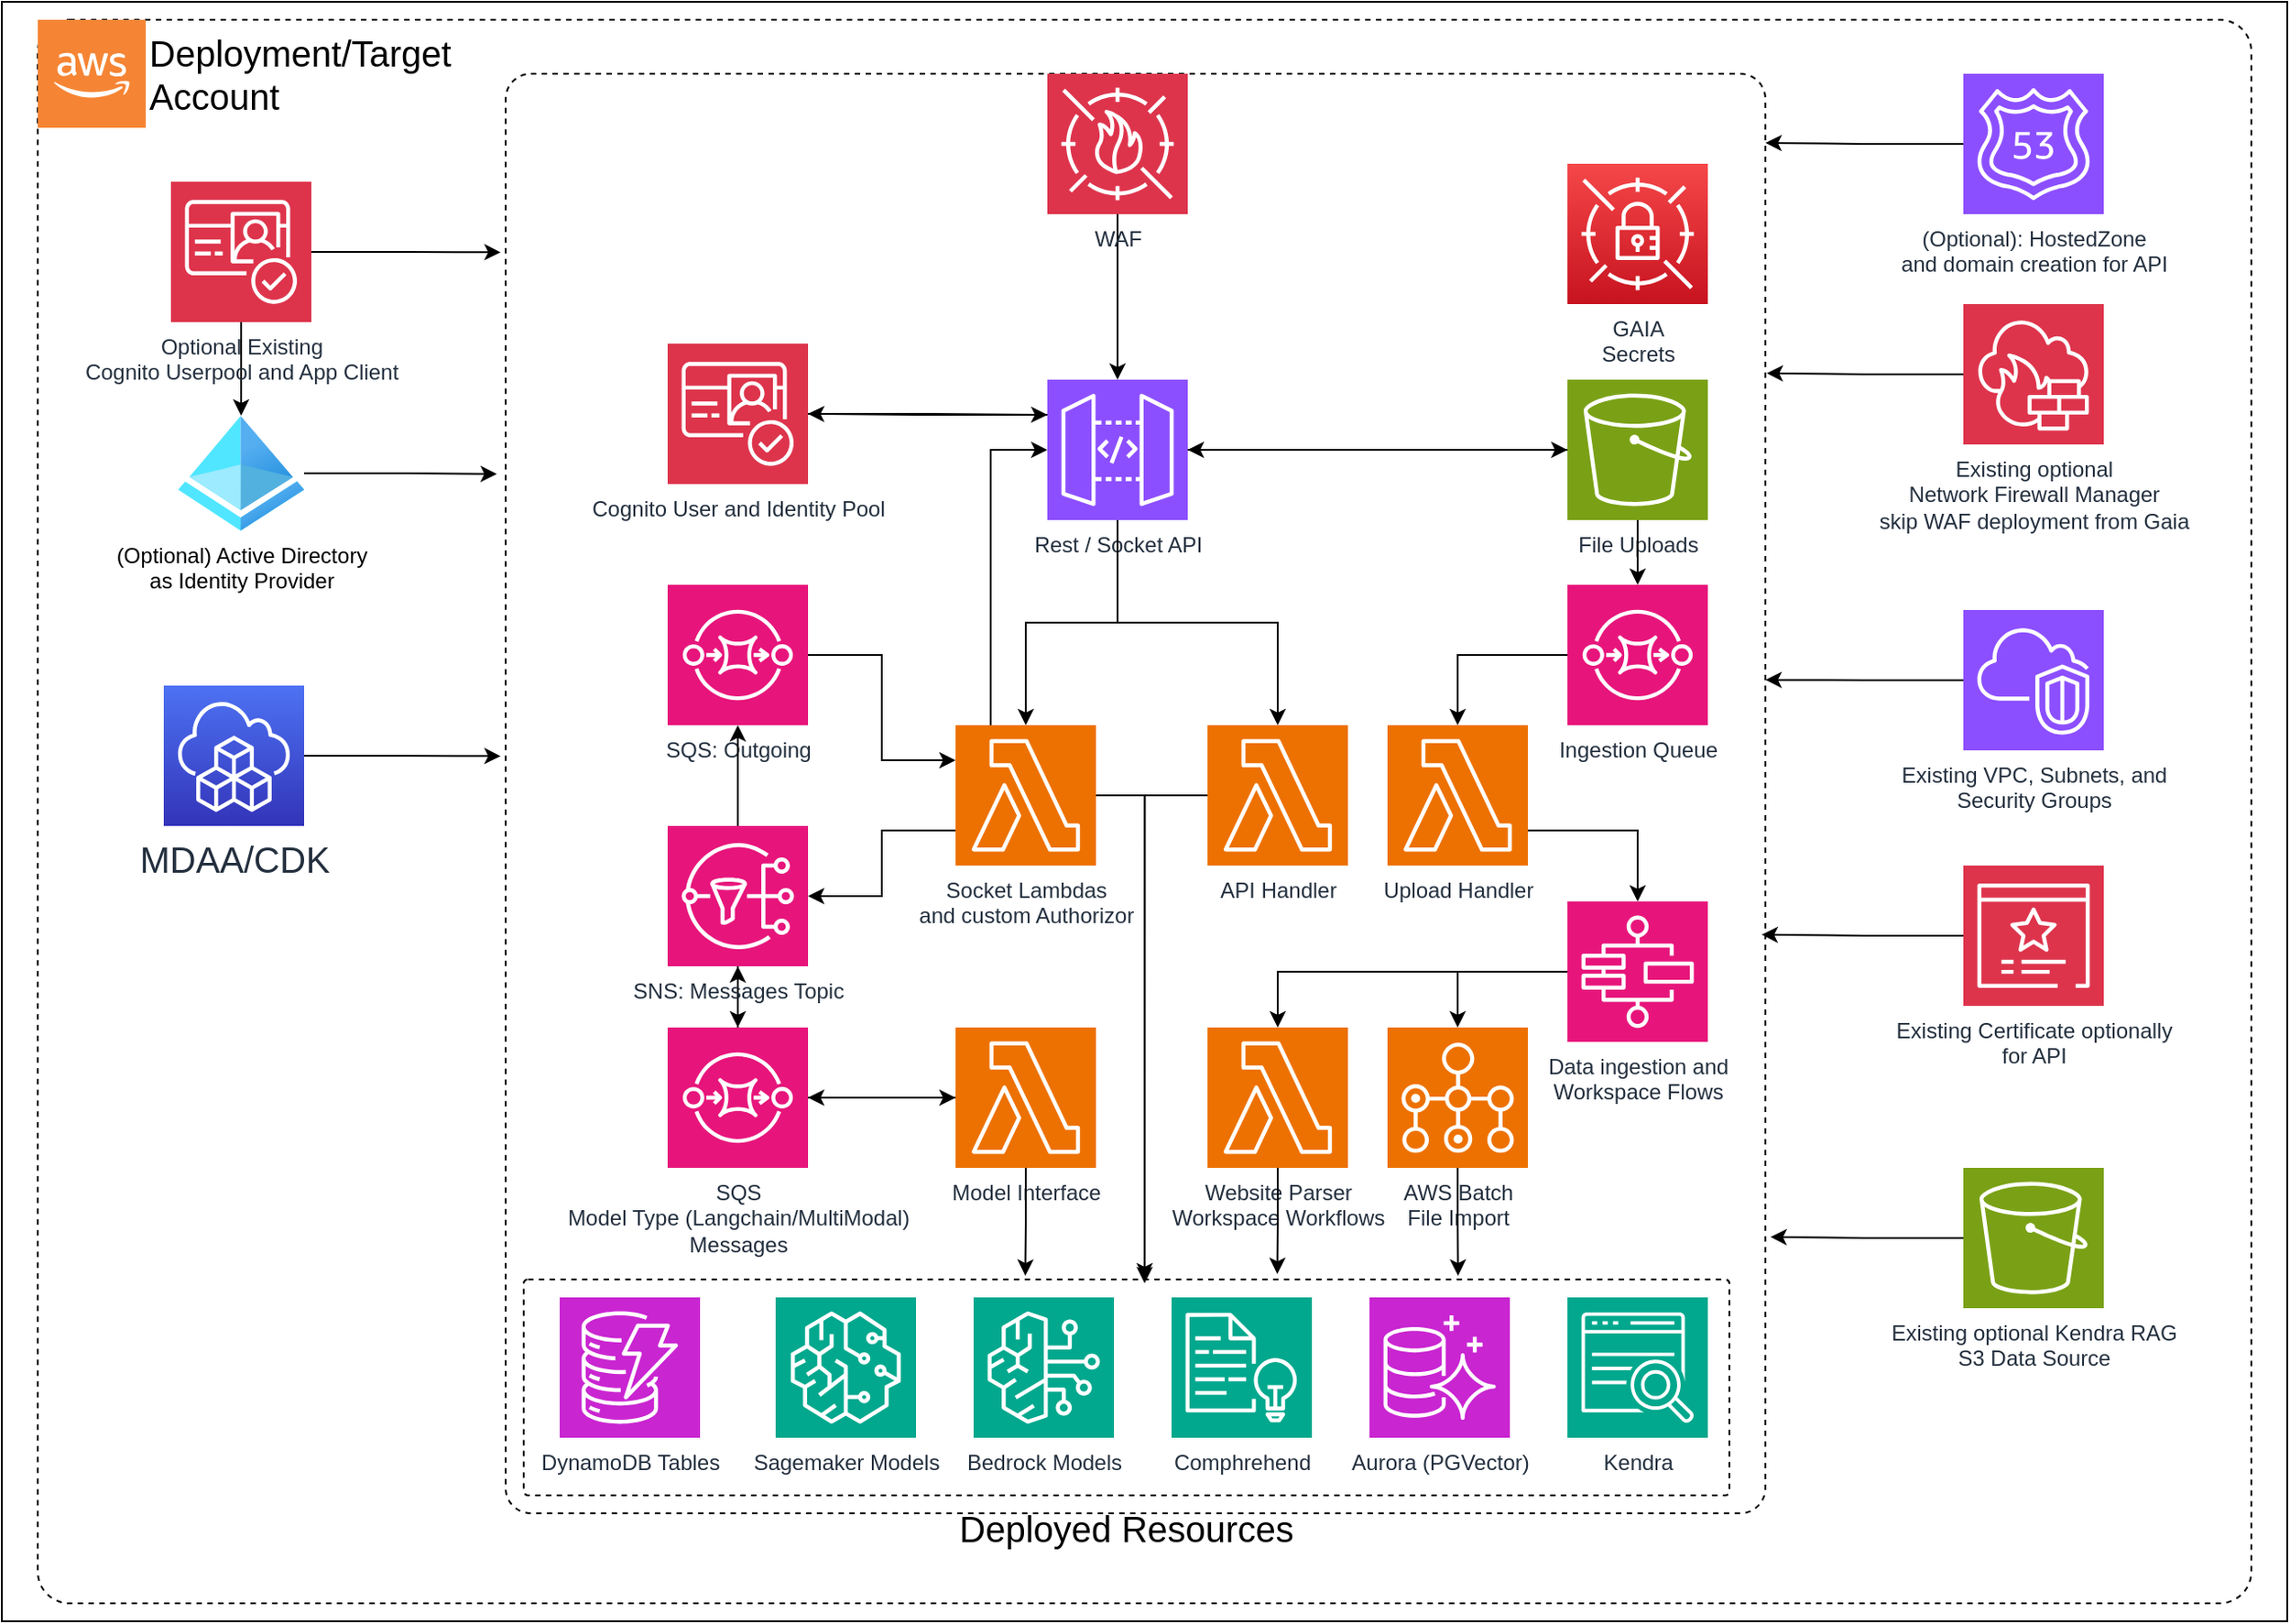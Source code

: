 <mxfile>
    <diagram name="Page-1" id="XUacAyCLRv4PhZZHWHxI">
        <mxGraphModel dx="2793" dy="1123" grid="1" gridSize="10" guides="1" tooltips="1" connect="1" arrows="1" fold="1" page="1" pageScale="1" pageWidth="850" pageHeight="1100" math="0" shadow="0">
            <root>
                <mxCell id="0"/>
                <mxCell id="1" parent="0"/>
                <mxCell id="2" value="" style="rounded=0;whiteSpace=wrap;html=1;" vertex="1" parent="1">
                    <mxGeometry x="-850" width="1270" height="900" as="geometry"/>
                </mxCell>
                <mxCell id="eEkMke8qo6kX0QKmBNdO-102" value="" style="rounded=1;whiteSpace=wrap;html=1;fontSize=20;fillColor=none;arcSize=2;dashed=1;labelPosition=center;verticalLabelPosition=bottom;align=center;verticalAlign=top;" parent="1" vertex="1">
                    <mxGeometry x="-830" y="10" width="1230" height="880" as="geometry"/>
                </mxCell>
                <mxCell id="eEkMke8qo6kX0QKmBNdO-4" value="" style="rounded=1;whiteSpace=wrap;html=1;fontSize=20;fillColor=none;arcSize=2;dashed=1;labelPosition=center;verticalLabelPosition=bottom;align=center;verticalAlign=top;" parent="1" vertex="1">
                    <mxGeometry x="-570" y="40" width="700" height="800" as="geometry"/>
                </mxCell>
                <mxCell id="eEkMke8qo6kX0QKmBNdO-5" value="MDAA/CDK" style="sketch=0;points=[[0,0,0],[0.25,0,0],[0.5,0,0],[0.75,0,0],[1,0,0],[0,1,0],[0.25,1,0],[0.5,1,0],[0.75,1,0],[1,1,0],[0,0.25,0],[0,0.5,0],[0,0.75,0],[1,0.25,0],[1,0.5,0],[1,0.75,0]];outlineConnect=0;fontColor=#232F3E;gradientColor=#4D72F3;gradientDirection=north;fillColor=#3334B9;strokeColor=#ffffff;dashed=0;verticalLabelPosition=bottom;verticalAlign=top;align=center;html=1;fontSize=20;fontStyle=0;aspect=fixed;shape=mxgraph.aws4.resourceIcon;resIcon=mxgraph.aws4.cloud_development_kit;" parent="1" vertex="1">
                    <mxGeometry x="-760" y="380" width="78" height="78" as="geometry"/>
                </mxCell>
                <mxCell id="eEkMke8qo6kX0QKmBNdO-117" style="edgeStyle=orthogonalEdgeStyle;rounded=0;orthogonalLoop=1;jettySize=auto;html=1;exitX=0;exitY=0.25;exitDx=0;exitDy=0;exitPerimeter=0;" parent="1" source="eEkMke8qo6kX0QKmBNdO-11" target="eEkMke8qo6kX0QKmBNdO-12" edge="1">
                    <mxGeometry relative="1" as="geometry"/>
                </mxCell>
                <mxCell id="eEkMke8qo6kX0QKmBNdO-11" value="Rest / Socket API" style="sketch=0;points=[[0,0,0],[0.25,0,0],[0.5,0,0],[0.75,0,0],[1,0,0],[0,1,0],[0.25,1,0],[0.5,1,0],[0.75,1,0],[1,1,0],[0,0.25,0],[0,0.5,0],[0,0.75,0],[1,0.25,0],[1,0.5,0],[1,0.75,0]];outlineConnect=0;fontColor=#232F3E;fillColor=#8C4FFF;strokeColor=#ffffff;dashed=0;verticalLabelPosition=bottom;verticalAlign=top;align=center;html=1;fontSize=12;fontStyle=0;aspect=fixed;shape=mxgraph.aws4.resourceIcon;resIcon=mxgraph.aws4.api_gateway;" parent="1" vertex="1">
                    <mxGeometry x="-269" y="210" width="78" height="78" as="geometry"/>
                </mxCell>
                <mxCell id="eEkMke8qo6kX0QKmBNdO-12" value="Cognito User and Identity Pool" style="sketch=0;points=[[0,0,0],[0.25,0,0],[0.5,0,0],[0.75,0,0],[1,0,0],[0,1,0],[0.25,1,0],[0.5,1,0],[0.75,1,0],[1,1,0],[0,0.25,0],[0,0.5,0],[0,0.75,0],[1,0.25,0],[1,0.5,0],[1,0.75,0]];outlineConnect=0;fontColor=#232F3E;fillColor=#DD344C;strokeColor=#ffffff;dashed=0;verticalLabelPosition=bottom;verticalAlign=top;align=center;html=1;fontSize=12;fontStyle=0;aspect=fixed;shape=mxgraph.aws4.resourceIcon;resIcon=mxgraph.aws4.cognito;" parent="1" vertex="1">
                    <mxGeometry x="-480" y="190" width="78" height="78" as="geometry"/>
                </mxCell>
                <mxCell id="eEkMke8qo6kX0QKmBNdO-13" value="File Uploads" style="sketch=0;points=[[0,0,0],[0.25,0,0],[0.5,0,0],[0.75,0,0],[1,0,0],[0,1,0],[0.25,1,0],[0.5,1,0],[0.75,1,0],[1,1,0],[0,0.25,0],[0,0.5,0],[0,0.75,0],[1,0.25,0],[1,0.5,0],[1,0.75,0]];outlineConnect=0;fontColor=#232F3E;fillColor=#7AA116;strokeColor=#ffffff;dashed=0;verticalLabelPosition=bottom;verticalAlign=top;align=center;html=1;fontSize=12;fontStyle=0;aspect=fixed;shape=mxgraph.aws4.resourceIcon;resIcon=mxgraph.aws4.s3;" parent="1" vertex="1">
                    <mxGeometry x="20" y="210" width="78" height="78" as="geometry"/>
                </mxCell>
                <mxCell id="eEkMke8qo6kX0QKmBNdO-15" value="Socket Lambdas&lt;br&gt;and custom Authorizor" style="sketch=0;points=[[0,0,0],[0.25,0,0],[0.5,0,0],[0.75,0,0],[1,0,0],[0,1,0],[0.25,1,0],[0.5,1,0],[0.75,1,0],[1,1,0],[0,0.25,0],[0,0.5,0],[0,0.75,0],[1,0.25,0],[1,0.5,0],[1,0.75,0]];outlineConnect=0;fontColor=#232F3E;fillColor=#ED7100;strokeColor=#ffffff;dashed=0;verticalLabelPosition=bottom;verticalAlign=top;align=center;html=1;fontSize=12;fontStyle=0;aspect=fixed;shape=mxgraph.aws4.resourceIcon;resIcon=mxgraph.aws4.lambda;" parent="1" vertex="1">
                    <mxGeometry x="-320" y="402" width="78" height="78" as="geometry"/>
                </mxCell>
                <mxCell id="eEkMke8qo6kX0QKmBNdO-53" style="edgeStyle=orthogonalEdgeStyle;rounded=0;orthogonalLoop=1;jettySize=auto;html=1;exitX=1;exitY=0.5;exitDx=0;exitDy=0;exitPerimeter=0;" parent="1" source="eEkMke8qo6kX0QKmBNdO-16" target="eEkMke8qo6kX0QKmBNdO-28" edge="1">
                    <mxGeometry relative="1" as="geometry"/>
                </mxCell>
                <mxCell id="eEkMke8qo6kX0QKmBNdO-57" style="edgeStyle=orthogonalEdgeStyle;rounded=0;orthogonalLoop=1;jettySize=auto;html=1;exitX=0.5;exitY=0;exitDx=0;exitDy=0;exitPerimeter=0;" parent="1" source="eEkMke8qo6kX0QKmBNdO-16" target="eEkMke8qo6kX0QKmBNdO-31" edge="1">
                    <mxGeometry relative="1" as="geometry"/>
                </mxCell>
                <mxCell id="eEkMke8qo6kX0QKmBNdO-16" value="SQS&lt;br&gt;Model Type (Langchain/MultiModal) &lt;br&gt;Messages" style="sketch=0;points=[[0,0,0],[0.25,0,0],[0.5,0,0],[0.75,0,0],[1,0,0],[0,1,0],[0.25,1,0],[0.5,1,0],[0.75,1,0],[1,1,0],[0,0.25,0],[0,0.5,0],[0,0.75,0],[1,0.25,0],[1,0.5,0],[1,0.75,0]];outlineConnect=0;fontColor=#232F3E;fillColor=#E7157B;strokeColor=#ffffff;dashed=0;verticalLabelPosition=bottom;verticalAlign=top;align=center;html=1;fontSize=12;fontStyle=0;aspect=fixed;shape=mxgraph.aws4.resourceIcon;resIcon=mxgraph.aws4.sqs;" parent="1" vertex="1">
                    <mxGeometry x="-480" y="570" width="78" height="78" as="geometry"/>
                </mxCell>
                <mxCell id="eEkMke8qo6kX0QKmBNdO-18" value="API Handler" style="sketch=0;points=[[0,0,0],[0.25,0,0],[0.5,0,0],[0.75,0,0],[1,0,0],[0,1,0],[0.25,1,0],[0.5,1,0],[0.75,1,0],[1,1,0],[0,0.25,0],[0,0.5,0],[0,0.75,0],[1,0.25,0],[1,0.5,0],[1,0.75,0]];outlineConnect=0;fontColor=#232F3E;fillColor=#ED7100;strokeColor=#ffffff;dashed=0;verticalLabelPosition=bottom;verticalAlign=top;align=center;html=1;fontSize=12;fontStyle=0;aspect=fixed;shape=mxgraph.aws4.resourceIcon;resIcon=mxgraph.aws4.lambda;" parent="1" vertex="1">
                    <mxGeometry x="-180" y="402" width="78" height="78" as="geometry"/>
                </mxCell>
                <mxCell id="eEkMke8qo6kX0QKmBNdO-19" value="Data ingestion and&lt;br&gt;Workspace Flows" style="sketch=0;points=[[0,0,0],[0.25,0,0],[0.5,0,0],[0.75,0,0],[1,0,0],[0,1,0],[0.25,1,0],[0.5,1,0],[0.75,1,0],[1,1,0],[0,0.25,0],[0,0.5,0],[0,0.75,0],[1,0.25,0],[1,0.5,0],[1,0.75,0]];outlineConnect=0;fontColor=#232F3E;fillColor=#E7157B;strokeColor=#ffffff;dashed=0;verticalLabelPosition=bottom;verticalAlign=top;align=center;html=1;fontSize=12;fontStyle=0;aspect=fixed;shape=mxgraph.aws4.resourceIcon;resIcon=mxgraph.aws4.step_functions;" parent="1" vertex="1">
                    <mxGeometry x="20" y="500" width="78" height="78" as="geometry"/>
                </mxCell>
                <mxCell id="eEkMke8qo6kX0QKmBNdO-20" value="DynamoDB Tables" style="sketch=0;points=[[0,0,0],[0.25,0,0],[0.5,0,0],[0.75,0,0],[1,0,0],[0,1,0],[0.25,1,0],[0.5,1,0],[0.75,1,0],[1,1,0],[0,0.25,0],[0,0.5,0],[0,0.75,0],[1,0.25,0],[1,0.5,0],[1,0.75,0]];outlineConnect=0;fontColor=#232F3E;fillColor=#C925D1;strokeColor=#ffffff;dashed=0;verticalLabelPosition=bottom;verticalAlign=top;align=center;html=1;fontSize=12;fontStyle=0;aspect=fixed;shape=mxgraph.aws4.resourceIcon;resIcon=mxgraph.aws4.dynamodb;" parent="1" vertex="1">
                    <mxGeometry x="-540" y="720" width="78" height="78" as="geometry"/>
                </mxCell>
                <mxCell id="eEkMke8qo6kX0QKmBNdO-21" value="Sagemaker Models" style="sketch=0;points=[[0,0,0],[0.25,0,0],[0.5,0,0],[0.75,0,0],[1,0,0],[0,1,0],[0.25,1,0],[0.5,1,0],[0.75,1,0],[1,1,0],[0,0.25,0],[0,0.5,0],[0,0.75,0],[1,0.25,0],[1,0.5,0],[1,0.75,0]];outlineConnect=0;fontColor=#232F3E;fillColor=#01A88D;strokeColor=#ffffff;dashed=0;verticalLabelPosition=bottom;verticalAlign=top;align=center;html=1;fontSize=12;fontStyle=0;aspect=fixed;shape=mxgraph.aws4.resourceIcon;resIcon=mxgraph.aws4.sagemaker;" parent="1" vertex="1">
                    <mxGeometry x="-420" y="720" width="78" height="78" as="geometry"/>
                </mxCell>
                <mxCell id="eEkMke8qo6kX0QKmBNdO-22" value="Bedrock Models" style="sketch=0;points=[[0,0,0],[0.25,0,0],[0.5,0,0],[0.75,0,0],[1,0,0],[0,1,0],[0.25,1,0],[0.5,1,0],[0.75,1,0],[1,1,0],[0,0.25,0],[0,0.5,0],[0,0.75,0],[1,0.25,0],[1,0.5,0],[1,0.75,0]];outlineConnect=0;fontColor=#232F3E;fillColor=#01A88D;strokeColor=#ffffff;dashed=0;verticalLabelPosition=bottom;verticalAlign=top;align=center;html=1;fontSize=12;fontStyle=0;aspect=fixed;shape=mxgraph.aws4.resourceIcon;resIcon=mxgraph.aws4.bedrock;" parent="1" vertex="1">
                    <mxGeometry x="-310" y="720" width="78" height="78" as="geometry"/>
                </mxCell>
                <mxCell id="eEkMke8qo6kX0QKmBNdO-23" value="Comphrehend" style="sketch=0;points=[[0,0,0],[0.25,0,0],[0.5,0,0],[0.75,0,0],[1,0,0],[0,1,0],[0.25,1,0],[0.5,1,0],[0.75,1,0],[1,1,0],[0,0.25,0],[0,0.5,0],[0,0.75,0],[1,0.25,0],[1,0.5,0],[1,0.75,0]];outlineConnect=0;fontColor=#232F3E;fillColor=#01A88D;strokeColor=#ffffff;dashed=0;verticalLabelPosition=bottom;verticalAlign=top;align=center;html=1;fontSize=12;fontStyle=0;aspect=fixed;shape=mxgraph.aws4.resourceIcon;resIcon=mxgraph.aws4.comprehend;" parent="1" vertex="1">
                    <mxGeometry x="-200" y="720" width="78" height="78" as="geometry"/>
                </mxCell>
                <mxCell id="eEkMke8qo6kX0QKmBNdO-24" value="Kendra" style="sketch=0;points=[[0,0,0],[0.25,0,0],[0.5,0,0],[0.75,0,0],[1,0,0],[0,1,0],[0.25,1,0],[0.5,1,0],[0.75,1,0],[1,1,0],[0,0.25,0],[0,0.5,0],[0,0.75,0],[1,0.25,0],[1,0.5,0],[1,0.75,0]];outlineConnect=0;fontColor=#232F3E;fillColor=#01A88D;strokeColor=#ffffff;dashed=0;verticalLabelPosition=bottom;verticalAlign=top;align=center;html=1;fontSize=12;fontStyle=0;aspect=fixed;shape=mxgraph.aws4.resourceIcon;resIcon=mxgraph.aws4.kendra;" parent="1" vertex="1">
                    <mxGeometry x="20" y="720" width="78" height="78" as="geometry"/>
                </mxCell>
                <mxCell id="eEkMke8qo6kX0QKmBNdO-25" value="Aurora (PGVector)" style="sketch=0;points=[[0,0,0],[0.25,0,0],[0.5,0,0],[0.75,0,0],[1,0,0],[0,1,0],[0.25,1,0],[0.5,1,0],[0.75,1,0],[1,1,0],[0,0.25,0],[0,0.5,0],[0,0.75,0],[1,0.25,0],[1,0.5,0],[1,0.75,0]];outlineConnect=0;fontColor=#232F3E;fillColor=#C925D1;strokeColor=#ffffff;dashed=0;verticalLabelPosition=bottom;verticalAlign=top;align=center;html=1;fontSize=12;fontStyle=0;aspect=fixed;shape=mxgraph.aws4.resourceIcon;resIcon=mxgraph.aws4.aurora;" parent="1" vertex="1">
                    <mxGeometry x="-90" y="720" width="78" height="78" as="geometry"/>
                </mxCell>
                <mxCell id="eEkMke8qo6kX0QKmBNdO-26" value="Ingestion Queue" style="sketch=0;points=[[0,0,0],[0.25,0,0],[0.5,0,0],[0.75,0,0],[1,0,0],[0,1,0],[0.25,1,0],[0.5,1,0],[0.75,1,0],[1,1,0],[0,0.25,0],[0,0.5,0],[0,0.75,0],[1,0.25,0],[1,0.5,0],[1,0.75,0]];outlineConnect=0;fontColor=#232F3E;fillColor=#E7157B;strokeColor=#ffffff;dashed=0;verticalLabelPosition=bottom;verticalAlign=top;align=center;html=1;fontSize=12;fontStyle=0;aspect=fixed;shape=mxgraph.aws4.resourceIcon;resIcon=mxgraph.aws4.sqs;" parent="1" vertex="1">
                    <mxGeometry x="20" y="324" width="78" height="78" as="geometry"/>
                </mxCell>
                <mxCell id="eEkMke8qo6kX0QKmBNdO-27" value="GAIA&lt;br&gt;Secrets" style="sketch=0;points=[[0,0,0],[0.25,0,0],[0.5,0,0],[0.75,0,0],[1,0,0],[0,1,0],[0.25,1,0],[0.5,1,0],[0.75,1,0],[1,1,0],[0,0.25,0],[0,0.5,0],[0,0.75,0],[1,0.25,0],[1,0.5,0],[1,0.75,0]];outlineConnect=0;fontColor=#232F3E;gradientColor=#F54749;gradientDirection=north;fillColor=#C7131F;strokeColor=#ffffff;dashed=0;verticalLabelPosition=bottom;verticalAlign=top;align=center;html=1;fontSize=12;fontStyle=0;aspect=fixed;shape=mxgraph.aws4.resourceIcon;resIcon=mxgraph.aws4.secrets_manager;" parent="1" vertex="1">
                    <mxGeometry x="20" y="90" width="78" height="78" as="geometry"/>
                </mxCell>
                <mxCell id="eEkMke8qo6kX0QKmBNdO-28" value="Model Interface" style="sketch=0;points=[[0,0,0],[0.25,0,0],[0.5,0,0],[0.75,0,0],[1,0,0],[0,1,0],[0.25,1,0],[0.5,1,0],[0.75,1,0],[1,1,0],[0,0.25,0],[0,0.5,0],[0,0.75,0],[1,0.25,0],[1,0.5,0],[1,0.75,0]];outlineConnect=0;fontColor=#232F3E;fillColor=#ED7100;strokeColor=#ffffff;dashed=0;verticalLabelPosition=bottom;verticalAlign=top;align=center;html=1;fontSize=12;fontStyle=0;aspect=fixed;shape=mxgraph.aws4.resourceIcon;resIcon=mxgraph.aws4.lambda;" parent="1" vertex="1">
                    <mxGeometry x="-320" y="570" width="78" height="78" as="geometry"/>
                </mxCell>
                <mxCell id="eEkMke8qo6kX0QKmBNdO-29" value="Website Parser&lt;br&gt;Workspace Workflows" style="sketch=0;points=[[0,0,0],[0.25,0,0],[0.5,0,0],[0.75,0,0],[1,0,0],[0,1,0],[0.25,1,0],[0.5,1,0],[0.75,1,0],[1,1,0],[0,0.25,0],[0,0.5,0],[0,0.75,0],[1,0.25,0],[1,0.5,0],[1,0.75,0]];outlineConnect=0;fontColor=#232F3E;fillColor=#ED7100;strokeColor=#ffffff;dashed=0;verticalLabelPosition=bottom;verticalAlign=top;align=center;html=1;fontSize=12;fontStyle=0;aspect=fixed;shape=mxgraph.aws4.resourceIcon;resIcon=mxgraph.aws4.lambda;" parent="1" vertex="1">
                    <mxGeometry x="-180" y="570" width="78" height="78" as="geometry"/>
                </mxCell>
                <mxCell id="eEkMke8qo6kX0QKmBNdO-52" style="edgeStyle=orthogonalEdgeStyle;rounded=0;orthogonalLoop=1;jettySize=auto;html=1;" parent="1" source="eEkMke8qo6kX0QKmBNdO-31" target="eEkMke8qo6kX0QKmBNdO-16" edge="1">
                    <mxGeometry relative="1" as="geometry"/>
                </mxCell>
                <mxCell id="eEkMke8qo6kX0QKmBNdO-31" value="SNS: Messages Topic" style="sketch=0;points=[[0,0,0],[0.25,0,0],[0.5,0,0],[0.75,0,0],[1,0,0],[0,1,0],[0.25,1,0],[0.5,1,0],[0.75,1,0],[1,1,0],[0,0.25,0],[0,0.5,0],[0,0.75,0],[1,0.25,0],[1,0.5,0],[1,0.75,0]];outlineConnect=0;fontColor=#232F3E;fillColor=#E7157B;strokeColor=#ffffff;dashed=0;verticalLabelPosition=bottom;verticalAlign=top;align=center;html=1;fontSize=12;fontStyle=0;aspect=fixed;shape=mxgraph.aws4.resourceIcon;resIcon=mxgraph.aws4.sns;" parent="1" vertex="1">
                    <mxGeometry x="-480" y="458" width="78" height="78" as="geometry"/>
                </mxCell>
                <mxCell id="eEkMke8qo6kX0QKmBNdO-34" value="AWS Batch&lt;br&gt;File Import" style="sketch=0;points=[[0,0,0],[0.25,0,0],[0.5,0,0],[0.75,0,0],[1,0,0],[0,1,0],[0.25,1,0],[0.5,1,0],[0.75,1,0],[1,1,0],[0,0.25,0],[0,0.5,0],[0,0.75,0],[1,0.25,0],[1,0.5,0],[1,0.75,0]];outlineConnect=0;fontColor=#232F3E;fillColor=#ED7100;strokeColor=#ffffff;dashed=0;verticalLabelPosition=bottom;verticalAlign=top;align=center;html=1;fontSize=12;fontStyle=0;aspect=fixed;shape=mxgraph.aws4.resourceIcon;resIcon=mxgraph.aws4.batch;" parent="1" vertex="1">
                    <mxGeometry x="-80" y="570" width="78" height="78" as="geometry"/>
                </mxCell>
                <mxCell id="eEkMke8qo6kX0QKmBNdO-35" value="Existing VPC, Subnets, and&lt;br&gt;Security Groups" style="sketch=0;points=[[0,0,0],[0.25,0,0],[0.5,0,0],[0.75,0,0],[1,0,0],[0,1,0],[0.25,1,0],[0.5,1,0],[0.75,1,0],[1,1,0],[0,0.25,0],[0,0.5,0],[0,0.75,0],[1,0.25,0],[1,0.5,0],[1,0.75,0]];outlineConnect=0;fontColor=#232F3E;fillColor=#8C4FFF;strokeColor=#ffffff;dashed=0;verticalLabelPosition=bottom;verticalAlign=top;align=center;html=1;fontSize=12;fontStyle=0;aspect=fixed;shape=mxgraph.aws4.resourceIcon;resIcon=mxgraph.aws4.vpc;" parent="1" vertex="1">
                    <mxGeometry x="240" y="338" width="78" height="78" as="geometry"/>
                </mxCell>
                <mxCell id="eEkMke8qo6kX0QKmBNdO-37" value="Existing Certificate optionally&lt;br&gt;for API" style="sketch=0;points=[[0,0,0],[0.25,0,0],[0.5,0,0],[0.75,0,0],[1,0,0],[0,1,0],[0.25,1,0],[0.5,1,0],[0.75,1,0],[1,1,0],[0,0.25,0],[0,0.5,0],[0,0.75,0],[1,0.25,0],[1,0.5,0],[1,0.75,0]];outlineConnect=0;fontColor=#232F3E;fillColor=#DD344C;strokeColor=#ffffff;dashed=0;verticalLabelPosition=bottom;verticalAlign=top;align=center;html=1;fontSize=12;fontStyle=0;aspect=fixed;shape=mxgraph.aws4.resourceIcon;resIcon=mxgraph.aws4.certificate_manager_3;" parent="1" vertex="1">
                    <mxGeometry x="240" y="480" width="78" height="78" as="geometry"/>
                </mxCell>
                <mxCell id="eEkMke8qo6kX0QKmBNdO-116" style="edgeStyle=orthogonalEdgeStyle;rounded=0;orthogonalLoop=1;jettySize=auto;html=1;exitX=0.5;exitY=1;exitDx=0;exitDy=0;exitPerimeter=0;" parent="1" source="eEkMke8qo6kX0QKmBNdO-38" target="eEkMke8qo6kX0QKmBNdO-11" edge="1">
                    <mxGeometry relative="1" as="geometry"/>
                </mxCell>
                <mxCell id="eEkMke8qo6kX0QKmBNdO-38" value="WAF" style="sketch=0;points=[[0,0,0],[0.25,0,0],[0.5,0,0],[0.75,0,0],[1,0,0],[0,1,0],[0.25,1,0],[0.5,1,0],[0.75,1,0],[1,1,0],[0,0.25,0],[0,0.5,0],[0,0.75,0],[1,0.25,0],[1,0.5,0],[1,0.75,0]];outlineConnect=0;fontColor=#232F3E;fillColor=#DD344C;strokeColor=#ffffff;dashed=0;verticalLabelPosition=bottom;verticalAlign=top;align=center;html=1;fontSize=12;fontStyle=0;aspect=fixed;shape=mxgraph.aws4.resourceIcon;resIcon=mxgraph.aws4.waf;" parent="1" vertex="1">
                    <mxGeometry x="-269" y="40" width="78" height="78" as="geometry"/>
                </mxCell>
                <mxCell id="eEkMke8qo6kX0QKmBNdO-40" value="Existing optional Kendra RAG&lt;br&gt;S3 Data Source" style="sketch=0;points=[[0,0,0],[0.25,0,0],[0.5,0,0],[0.75,0,0],[1,0,0],[0,1,0],[0.25,1,0],[0.5,1,0],[0.75,1,0],[1,1,0],[0,0.25,0],[0,0.5,0],[0,0.75,0],[1,0.25,0],[1,0.5,0],[1,0.75,0]];outlineConnect=0;fontColor=#232F3E;fillColor=#7AA116;strokeColor=#ffffff;dashed=0;verticalLabelPosition=bottom;verticalAlign=top;align=center;html=1;fontSize=12;fontStyle=0;aspect=fixed;shape=mxgraph.aws4.resourceIcon;resIcon=mxgraph.aws4.s3;" parent="1" vertex="1">
                    <mxGeometry x="240" y="648" width="78" height="78" as="geometry"/>
                </mxCell>
                <mxCell id="eEkMke8qo6kX0QKmBNdO-42" value="Existing optional&lt;br&gt;Network Firewall Manager&lt;div&gt;skip WAF deployment from Gaia&lt;/div&gt;" style="sketch=0;points=[[0,0,0],[0.25,0,0],[0.5,0,0],[0.75,0,0],[1,0,0],[0,1,0],[0.25,1,0],[0.5,1,0],[0.75,1,0],[1,1,0],[0,0.25,0],[0,0.5,0],[0,0.75,0],[1,0.25,0],[1,0.5,0],[1,0.75,0]];outlineConnect=0;fontColor=#232F3E;fillColor=#DD344C;strokeColor=#ffffff;dashed=0;verticalLabelPosition=bottom;verticalAlign=top;align=center;html=1;fontSize=12;fontStyle=0;aspect=fixed;shape=mxgraph.aws4.resourceIcon;resIcon=mxgraph.aws4.network_firewall;" parent="1" vertex="1">
                    <mxGeometry x="240" y="168" width="78" height="78" as="geometry"/>
                </mxCell>
                <mxCell id="eEkMke8qo6kX0QKmBNdO-44" value="(Optional) Active Directory&lt;br&gt;as Identity Provider" style="image;aspect=fixed;html=1;points=[];align=center;fontSize=12;image=img/lib/azure2/identity/Azure_Active_Directory.svg;" parent="1" vertex="1">
                    <mxGeometry x="-752" y="230" width="70" height="64" as="geometry"/>
                </mxCell>
                <mxCell id="eEkMke8qo6kX0QKmBNdO-48" style="edgeStyle=orthogonalEdgeStyle;rounded=0;orthogonalLoop=1;jettySize=auto;html=1;entryX=0;entryY=0.5;entryDx=0;entryDy=0;entryPerimeter=0;" parent="1" source="eEkMke8qo6kX0QKmBNdO-11" target="eEkMke8qo6kX0QKmBNdO-13" edge="1">
                    <mxGeometry relative="1" as="geometry"/>
                </mxCell>
                <mxCell id="eEkMke8qo6kX0QKmBNdO-56" style="edgeStyle=orthogonalEdgeStyle;rounded=0;orthogonalLoop=1;jettySize=auto;html=1;exitX=0;exitY=0.5;exitDx=0;exitDy=0;exitPerimeter=0;entryX=1;entryY=0.5;entryDx=0;entryDy=0;entryPerimeter=0;" parent="1" source="eEkMke8qo6kX0QKmBNdO-28" target="eEkMke8qo6kX0QKmBNdO-16" edge="1">
                    <mxGeometry relative="1" as="geometry"/>
                </mxCell>
                <mxCell id="eEkMke8qo6kX0QKmBNdO-65" style="edgeStyle=orthogonalEdgeStyle;rounded=0;orthogonalLoop=1;jettySize=auto;html=1;exitX=0;exitY=0.5;exitDx=0;exitDy=0;exitPerimeter=0;entryX=1;entryY=0.5;entryDx=0;entryDy=0;entryPerimeter=0;" parent="1" source="eEkMke8qo6kX0QKmBNdO-13" target="eEkMke8qo6kX0QKmBNdO-11" edge="1">
                    <mxGeometry relative="1" as="geometry"/>
                </mxCell>
                <mxCell id="eEkMke8qo6kX0QKmBNdO-66" value="SQS: Outgoing" style="sketch=0;points=[[0,0,0],[0.25,0,0],[0.5,0,0],[0.75,0,0],[1,0,0],[0,1,0],[0.25,1,0],[0.5,1,0],[0.75,1,0],[1,1,0],[0,0.25,0],[0,0.5,0],[0,0.75,0],[1,0.25,0],[1,0.5,0],[1,0.75,0]];outlineConnect=0;fontColor=#232F3E;fillColor=#E7157B;strokeColor=#ffffff;dashed=0;verticalLabelPosition=bottom;verticalAlign=top;align=center;html=1;fontSize=12;fontStyle=0;aspect=fixed;shape=mxgraph.aws4.resourceIcon;resIcon=mxgraph.aws4.sqs;" parent="1" vertex="1">
                    <mxGeometry x="-480" y="324" width="78" height="78" as="geometry"/>
                </mxCell>
                <mxCell id="eEkMke8qo6kX0QKmBNdO-72" style="edgeStyle=orthogonalEdgeStyle;rounded=0;orthogonalLoop=1;jettySize=auto;html=1;exitX=0.25;exitY=0;exitDx=0;exitDy=0;exitPerimeter=0;entryX=0;entryY=0.5;entryDx=0;entryDy=0;entryPerimeter=0;" parent="1" source="eEkMke8qo6kX0QKmBNdO-15" target="eEkMke8qo6kX0QKmBNdO-11" edge="1">
                    <mxGeometry relative="1" as="geometry"/>
                </mxCell>
                <mxCell id="eEkMke8qo6kX0QKmBNdO-74" style="edgeStyle=orthogonalEdgeStyle;rounded=0;orthogonalLoop=1;jettySize=auto;html=1;exitX=0.5;exitY=0;exitDx=0;exitDy=0;exitPerimeter=0;entryX=0.5;entryY=1;entryDx=0;entryDy=0;entryPerimeter=0;" parent="1" source="eEkMke8qo6kX0QKmBNdO-31" target="eEkMke8qo6kX0QKmBNdO-66" edge="1">
                    <mxGeometry relative="1" as="geometry"/>
                </mxCell>
                <mxCell id="eEkMke8qo6kX0QKmBNdO-93" value="Deployed Resources" style="rounded=1;whiteSpace=wrap;html=1;fontSize=20;fillColor=none;arcSize=2;dashed=1;labelPosition=center;verticalLabelPosition=bottom;align=center;verticalAlign=top;" parent="1" vertex="1">
                    <mxGeometry x="-560" y="710" width="670" height="120" as="geometry"/>
                </mxCell>
                <mxCell id="eEkMke8qo6kX0QKmBNdO-97" style="edgeStyle=orthogonalEdgeStyle;rounded=0;orthogonalLoop=1;jettySize=auto;html=1;exitX=0;exitY=0.5;exitDx=0;exitDy=0;exitPerimeter=0;entryX=0.515;entryY=0.018;entryDx=0;entryDy=0;entryPerimeter=0;" parent="1" source="eEkMke8qo6kX0QKmBNdO-18" target="eEkMke8qo6kX0QKmBNdO-93" edge="1">
                    <mxGeometry relative="1" as="geometry"/>
                </mxCell>
                <mxCell id="eEkMke8qo6kX0QKmBNdO-100" style="edgeStyle=orthogonalEdgeStyle;rounded=0;orthogonalLoop=1;jettySize=auto;html=1;exitX=1;exitY=0.5;exitDx=0;exitDy=0;exitPerimeter=0;entryX=0.515;entryY=0;entryDx=0;entryDy=0;entryPerimeter=0;" parent="1" source="eEkMke8qo6kX0QKmBNdO-15" target="eEkMke8qo6kX0QKmBNdO-93" edge="1">
                    <mxGeometry relative="1" as="geometry"/>
                </mxCell>
                <mxCell id="eEkMke8qo6kX0QKmBNdO-103" style="edgeStyle=orthogonalEdgeStyle;rounded=0;orthogonalLoop=1;jettySize=auto;html=1;exitX=0.5;exitY=1;exitDx=0;exitDy=0;exitPerimeter=0;entryX=0.775;entryY=-0.017;entryDx=0;entryDy=0;entryPerimeter=0;" parent="1" source="eEkMke8qo6kX0QKmBNdO-34" target="eEkMke8qo6kX0QKmBNdO-93" edge="1">
                    <mxGeometry relative="1" as="geometry"/>
                </mxCell>
                <mxCell id="eEkMke8qo6kX0QKmBNdO-104" style="edgeStyle=orthogonalEdgeStyle;rounded=0;orthogonalLoop=1;jettySize=auto;html=1;exitX=0.5;exitY=1;exitDx=0;exitDy=0;exitPerimeter=0;entryX=0.625;entryY=-0.025;entryDx=0;entryDy=0;entryPerimeter=0;" parent="1" source="eEkMke8qo6kX0QKmBNdO-29" target="eEkMke8qo6kX0QKmBNdO-93" edge="1">
                    <mxGeometry relative="1" as="geometry"/>
                </mxCell>
                <mxCell id="eEkMke8qo6kX0QKmBNdO-105" style="edgeStyle=orthogonalEdgeStyle;rounded=0;orthogonalLoop=1;jettySize=auto;html=1;entryX=0.416;entryY=-0.017;entryDx=0;entryDy=0;entryPerimeter=0;" parent="1" source="eEkMke8qo6kX0QKmBNdO-28" target="eEkMke8qo6kX0QKmBNdO-93" edge="1">
                    <mxGeometry relative="1" as="geometry"/>
                </mxCell>
                <mxCell id="eEkMke8qo6kX0QKmBNdO-106" style="edgeStyle=orthogonalEdgeStyle;rounded=0;orthogonalLoop=1;jettySize=auto;html=1;exitX=1;exitY=0.5;exitDx=0;exitDy=0;exitPerimeter=0;entryX=-0.004;entryY=0.474;entryDx=0;entryDy=0;entryPerimeter=0;" parent="1" source="eEkMke8qo6kX0QKmBNdO-5" target="eEkMke8qo6kX0QKmBNdO-4" edge="1">
                    <mxGeometry relative="1" as="geometry"/>
                </mxCell>
                <mxCell id="eEkMke8qo6kX0QKmBNdO-108" style="edgeStyle=orthogonalEdgeStyle;rounded=0;orthogonalLoop=1;jettySize=auto;html=1;entryX=-0.007;entryY=0.278;entryDx=0;entryDy=0;entryPerimeter=0;" parent="1" source="eEkMke8qo6kX0QKmBNdO-44" target="eEkMke8qo6kX0QKmBNdO-4" edge="1">
                    <mxGeometry relative="1" as="geometry"/>
                </mxCell>
                <mxCell id="eEkMke8qo6kX0QKmBNdO-109" style="edgeStyle=orthogonalEdgeStyle;rounded=0;orthogonalLoop=1;jettySize=auto;html=1;exitX=0;exitY=0.5;exitDx=0;exitDy=0;exitPerimeter=0;entryX=1.001;entryY=0.208;entryDx=0;entryDy=0;entryPerimeter=0;" parent="1" source="eEkMke8qo6kX0QKmBNdO-42" target="eEkMke8qo6kX0QKmBNdO-4" edge="1">
                    <mxGeometry relative="1" as="geometry"/>
                </mxCell>
                <mxCell id="eEkMke8qo6kX0QKmBNdO-110" style="edgeStyle=orthogonalEdgeStyle;rounded=0;orthogonalLoop=1;jettySize=auto;html=1;exitX=0;exitY=0.5;exitDx=0;exitDy=0;exitPerimeter=0;entryX=1;entryY=0.421;entryDx=0;entryDy=0;entryPerimeter=0;" parent="1" source="eEkMke8qo6kX0QKmBNdO-35" target="eEkMke8qo6kX0QKmBNdO-4" edge="1">
                    <mxGeometry relative="1" as="geometry"/>
                </mxCell>
                <mxCell id="eEkMke8qo6kX0QKmBNdO-111" style="edgeStyle=orthogonalEdgeStyle;rounded=0;orthogonalLoop=1;jettySize=auto;html=1;exitX=0;exitY=0.5;exitDx=0;exitDy=0;exitPerimeter=0;entryX=0.997;entryY=0.598;entryDx=0;entryDy=0;entryPerimeter=0;" parent="1" source="eEkMke8qo6kX0QKmBNdO-37" target="eEkMke8qo6kX0QKmBNdO-4" edge="1">
                    <mxGeometry relative="1" as="geometry"/>
                </mxCell>
                <mxCell id="eEkMke8qo6kX0QKmBNdO-113" value="(Optional): HostedZone&lt;br&gt;and domain creation for API" style="sketch=0;points=[[0,0,0],[0.25,0,0],[0.5,0,0],[0.75,0,0],[1,0,0],[0,1,0],[0.25,1,0],[0.5,1,0],[0.75,1,0],[1,1,0],[0,0.25,0],[0,0.5,0],[0,0.75,0],[1,0.25,0],[1,0.5,0],[1,0.75,0]];outlineConnect=0;fontColor=#232F3E;fillColor=#8C4FFF;strokeColor=#ffffff;dashed=0;verticalLabelPosition=bottom;verticalAlign=top;align=center;html=1;fontSize=12;fontStyle=0;aspect=fixed;shape=mxgraph.aws4.resourceIcon;resIcon=mxgraph.aws4.route_53;" parent="1" vertex="1">
                    <mxGeometry x="240" y="40" width="78" height="78" as="geometry"/>
                </mxCell>
                <mxCell id="eEkMke8qo6kX0QKmBNdO-114" style="edgeStyle=orthogonalEdgeStyle;rounded=0;orthogonalLoop=1;jettySize=auto;html=1;entryX=1;entryY=0.048;entryDx=0;entryDy=0;entryPerimeter=0;" parent="1" source="eEkMke8qo6kX0QKmBNdO-113" target="eEkMke8qo6kX0QKmBNdO-4" edge="1">
                    <mxGeometry relative="1" as="geometry"/>
                </mxCell>
                <mxCell id="eEkMke8qo6kX0QKmBNdO-115" style="edgeStyle=orthogonalEdgeStyle;rounded=0;orthogonalLoop=1;jettySize=auto;html=1;entryX=1.004;entryY=0.808;entryDx=0;entryDy=0;entryPerimeter=0;" parent="1" source="eEkMke8qo6kX0QKmBNdO-40" target="eEkMke8qo6kX0QKmBNdO-4" edge="1">
                    <mxGeometry relative="1" as="geometry"/>
                </mxCell>
                <mxCell id="eEkMke8qo6kX0QKmBNdO-120" style="edgeStyle=orthogonalEdgeStyle;rounded=0;orthogonalLoop=1;jettySize=auto;html=1;exitX=1;exitY=0.5;exitDx=0;exitDy=0;exitPerimeter=0;entryX=0;entryY=0.25;entryDx=0;entryDy=0;entryPerimeter=0;" parent="1" source="eEkMke8qo6kX0QKmBNdO-12" target="eEkMke8qo6kX0QKmBNdO-11" edge="1">
                    <mxGeometry relative="1" as="geometry"/>
                </mxCell>
                <mxCell id="eEkMke8qo6kX0QKmBNdO-121" style="edgeStyle=orthogonalEdgeStyle;rounded=0;orthogonalLoop=1;jettySize=auto;html=1;exitX=0.5;exitY=1;exitDx=0;exitDy=0;exitPerimeter=0;entryX=0.5;entryY=0;entryDx=0;entryDy=0;entryPerimeter=0;" parent="1" source="eEkMke8qo6kX0QKmBNdO-11" target="eEkMke8qo6kX0QKmBNdO-15" edge="1">
                    <mxGeometry relative="1" as="geometry"/>
                </mxCell>
                <mxCell id="eEkMke8qo6kX0QKmBNdO-122" style="edgeStyle=orthogonalEdgeStyle;rounded=0;orthogonalLoop=1;jettySize=auto;html=1;exitX=0.5;exitY=1;exitDx=0;exitDy=0;exitPerimeter=0;entryX=0.5;entryY=0;entryDx=0;entryDy=0;entryPerimeter=0;" parent="1" source="eEkMke8qo6kX0QKmBNdO-11" target="eEkMke8qo6kX0QKmBNdO-18" edge="1">
                    <mxGeometry relative="1" as="geometry"/>
                </mxCell>
                <mxCell id="eEkMke8qo6kX0QKmBNdO-123" value="Deployment/Target&lt;br style=&quot;font-size: 20px;&quot;&gt;Account" style="outlineConnect=0;dashed=0;verticalLabelPosition=middle;verticalAlign=middle;align=left;html=1;shape=mxgraph.aws3.cloud_2;fillColor=#F58534;gradientColor=none;labelPosition=right;fontSize=20;" parent="1" vertex="1">
                    <mxGeometry x="-830" y="10" width="60" height="60" as="geometry"/>
                </mxCell>
                <mxCell id="eEkMke8qo6kX0QKmBNdO-124" style="edgeStyle=orthogonalEdgeStyle;rounded=0;orthogonalLoop=1;jettySize=auto;html=1;exitX=1;exitY=0.5;exitDx=0;exitDy=0;exitPerimeter=0;entryX=0;entryY=0.25;entryDx=0;entryDy=0;entryPerimeter=0;" parent="1" source="eEkMke8qo6kX0QKmBNdO-66" target="eEkMke8qo6kX0QKmBNdO-15" edge="1">
                    <mxGeometry relative="1" as="geometry"/>
                </mxCell>
                <mxCell id="eEkMke8qo6kX0QKmBNdO-125" style="edgeStyle=orthogonalEdgeStyle;rounded=0;orthogonalLoop=1;jettySize=auto;html=1;exitX=0;exitY=0.75;exitDx=0;exitDy=0;exitPerimeter=0;entryX=1;entryY=0.5;entryDx=0;entryDy=0;entryPerimeter=0;" parent="1" source="eEkMke8qo6kX0QKmBNdO-15" target="eEkMke8qo6kX0QKmBNdO-31" edge="1">
                    <mxGeometry relative="1" as="geometry"/>
                </mxCell>
                <mxCell id="eEkMke8qo6kX0QKmBNdO-126" value="Upload Handler" style="sketch=0;points=[[0,0,0],[0.25,0,0],[0.5,0,0],[0.75,0,0],[1,0,0],[0,1,0],[0.25,1,0],[0.5,1,0],[0.75,1,0],[1,1,0],[0,0.25,0],[0,0.5,0],[0,0.75,0],[1,0.25,0],[1,0.5,0],[1,0.75,0]];outlineConnect=0;fontColor=#232F3E;fillColor=#ED7100;strokeColor=#ffffff;dashed=0;verticalLabelPosition=bottom;verticalAlign=top;align=center;html=1;fontSize=12;fontStyle=0;aspect=fixed;shape=mxgraph.aws4.resourceIcon;resIcon=mxgraph.aws4.lambda;" parent="1" vertex="1">
                    <mxGeometry x="-80" y="402" width="78" height="78" as="geometry"/>
                </mxCell>
                <mxCell id="eEkMke8qo6kX0QKmBNdO-127" style="edgeStyle=orthogonalEdgeStyle;rounded=0;orthogonalLoop=1;jettySize=auto;html=1;entryX=0.5;entryY=0;entryDx=0;entryDy=0;entryPerimeter=0;" parent="1" source="eEkMke8qo6kX0QKmBNdO-26" target="eEkMke8qo6kX0QKmBNdO-126" edge="1">
                    <mxGeometry relative="1" as="geometry"/>
                </mxCell>
                <mxCell id="eEkMke8qo6kX0QKmBNdO-128" style="edgeStyle=orthogonalEdgeStyle;rounded=0;orthogonalLoop=1;jettySize=auto;html=1;exitX=1;exitY=0.75;exitDx=0;exitDy=0;exitPerimeter=0;entryX=0.5;entryY=0;entryDx=0;entryDy=0;entryPerimeter=0;" parent="1" source="eEkMke8qo6kX0QKmBNdO-126" target="eEkMke8qo6kX0QKmBNdO-19" edge="1">
                    <mxGeometry relative="1" as="geometry"/>
                </mxCell>
                <mxCell id="eEkMke8qo6kX0QKmBNdO-129" style="edgeStyle=orthogonalEdgeStyle;rounded=0;orthogonalLoop=1;jettySize=auto;html=1;exitX=0;exitY=0.5;exitDx=0;exitDy=0;exitPerimeter=0;entryX=0.5;entryY=0;entryDx=0;entryDy=0;entryPerimeter=0;" parent="1" source="eEkMke8qo6kX0QKmBNdO-19" target="eEkMke8qo6kX0QKmBNdO-29" edge="1">
                    <mxGeometry relative="1" as="geometry"/>
                </mxCell>
                <mxCell id="eEkMke8qo6kX0QKmBNdO-130" style="edgeStyle=orthogonalEdgeStyle;rounded=0;orthogonalLoop=1;jettySize=auto;html=1;exitX=0;exitY=0.5;exitDx=0;exitDy=0;exitPerimeter=0;entryX=0.5;entryY=0;entryDx=0;entryDy=0;entryPerimeter=0;" parent="1" source="eEkMke8qo6kX0QKmBNdO-19" target="eEkMke8qo6kX0QKmBNdO-34" edge="1">
                    <mxGeometry relative="1" as="geometry"/>
                </mxCell>
                <mxCell id="eEkMke8qo6kX0QKmBNdO-131" style="edgeStyle=orthogonalEdgeStyle;rounded=0;orthogonalLoop=1;jettySize=auto;html=1;entryX=0.5;entryY=0;entryDx=0;entryDy=0;entryPerimeter=0;" parent="1" source="eEkMke8qo6kX0QKmBNdO-13" target="eEkMke8qo6kX0QKmBNdO-26" edge="1">
                    <mxGeometry relative="1" as="geometry"/>
                </mxCell>
                <mxCell id="eEkMke8qo6kX0QKmBNdO-134" value="" style="edgeStyle=orthogonalEdgeStyle;rounded=0;orthogonalLoop=1;jettySize=auto;html=1;" parent="1" source="eEkMke8qo6kX0QKmBNdO-132" target="eEkMke8qo6kX0QKmBNdO-44" edge="1">
                    <mxGeometry relative="1" as="geometry"/>
                </mxCell>
                <mxCell id="eEkMke8qo6kX0QKmBNdO-132" value="Optional Existing&lt;br&gt;Cognito Userpool and App Client" style="sketch=0;points=[[0,0,0],[0.25,0,0],[0.5,0,0],[0.75,0,0],[1,0,0],[0,1,0],[0.25,1,0],[0.5,1,0],[0.75,1,0],[1,1,0],[0,0.25,0],[0,0.5,0],[0,0.75,0],[1,0.25,0],[1,0.5,0],[1,0.75,0]];outlineConnect=0;fontColor=#232F3E;fillColor=#DD344C;strokeColor=#ffffff;dashed=0;verticalLabelPosition=bottom;verticalAlign=top;align=center;html=1;fontSize=12;fontStyle=0;aspect=fixed;shape=mxgraph.aws4.resourceIcon;resIcon=mxgraph.aws4.cognito;" parent="1" vertex="1">
                    <mxGeometry x="-756" y="100" width="78" height="78" as="geometry"/>
                </mxCell>
                <mxCell id="eEkMke8qo6kX0QKmBNdO-133" style="edgeStyle=orthogonalEdgeStyle;rounded=0;orthogonalLoop=1;jettySize=auto;html=1;entryX=-0.004;entryY=0.124;entryDx=0;entryDy=0;entryPerimeter=0;" parent="1" source="eEkMke8qo6kX0QKmBNdO-132" target="eEkMke8qo6kX0QKmBNdO-4" edge="1">
                    <mxGeometry relative="1" as="geometry"/>
                </mxCell>
            </root>
        </mxGraphModel>
    </diagram>
</mxfile>